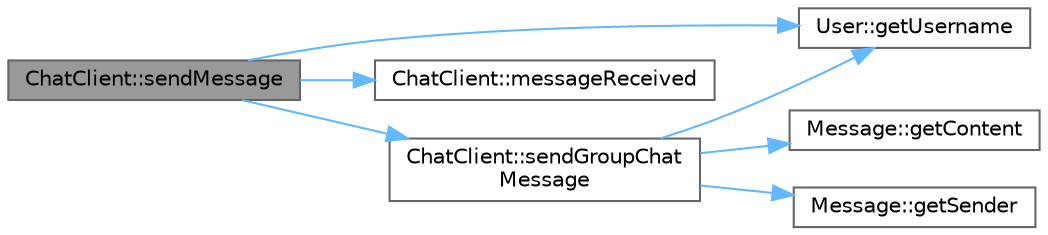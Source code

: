 digraph "ChatClient::sendMessage"
{
 // LATEX_PDF_SIZE
  bgcolor="transparent";
  edge [fontname=Helvetica,fontsize=10,labelfontname=Helvetica,labelfontsize=10];
  node [fontname=Helvetica,fontsize=10,shape=box,height=0.2,width=0.4];
  rankdir="LR";
  Node1 [id="Node000001",label="ChatClient::sendMessage",height=0.2,width=0.4,color="gray40", fillcolor="grey60", style="filled", fontcolor="black",tooltip="Sends a message to a chat room."];
  Node1 -> Node2 [id="edge1_Node000001_Node000002",color="steelblue1",style="solid",tooltip=" "];
  Node2 [id="Node000002",label="User::getUsername",height=0.2,width=0.4,color="grey40", fillcolor="white", style="filled",URL="$class_user.html#a1c9ee5527f563fb644e0ad6bbab79f41",tooltip="Gets the username."];
  Node1 -> Node3 [id="edge2_Node000001_Node000003",color="steelblue1",style="solid",tooltip=" "];
  Node3 [id="Node000003",label="ChatClient::messageReceived",height=0.2,width=0.4,color="grey40", fillcolor="white", style="filled",URL="$class_chat_client.html#ad4165d1d8d8f3755353eac7dcc0257dc",tooltip="Emitted when a message is received."];
  Node1 -> Node4 [id="edge3_Node000001_Node000004",color="steelblue1",style="solid",tooltip=" "];
  Node4 [id="Node000004",label="ChatClient::sendGroupChat\lMessage",height=0.2,width=0.4,color="grey40", fillcolor="white", style="filled",URL="$class_chat_client.html#a74d1a6f01292be5312963fda8f8f837c",tooltip="Sends a message to a group chat."];
  Node4 -> Node5 [id="edge4_Node000004_Node000005",color="steelblue1",style="solid",tooltip=" "];
  Node5 [id="Node000005",label="Message::getContent",height=0.2,width=0.4,color="grey40", fillcolor="white", style="filled",URL="$class_message.html#ae64d3644ca4c42b0b09422eb5676ada6",tooltip="Gets the content of the message."];
  Node4 -> Node6 [id="edge5_Node000004_Node000006",color="steelblue1",style="solid",tooltip=" "];
  Node6 [id="Node000006",label="Message::getSender",height=0.2,width=0.4,color="grey40", fillcolor="white", style="filled",URL="$class_message.html#af512b41449d2ae54fb90d309991f7b50",tooltip="Gets the sender of the message."];
  Node4 -> Node2 [id="edge6_Node000004_Node000002",color="steelblue1",style="solid",tooltip=" "];
}
